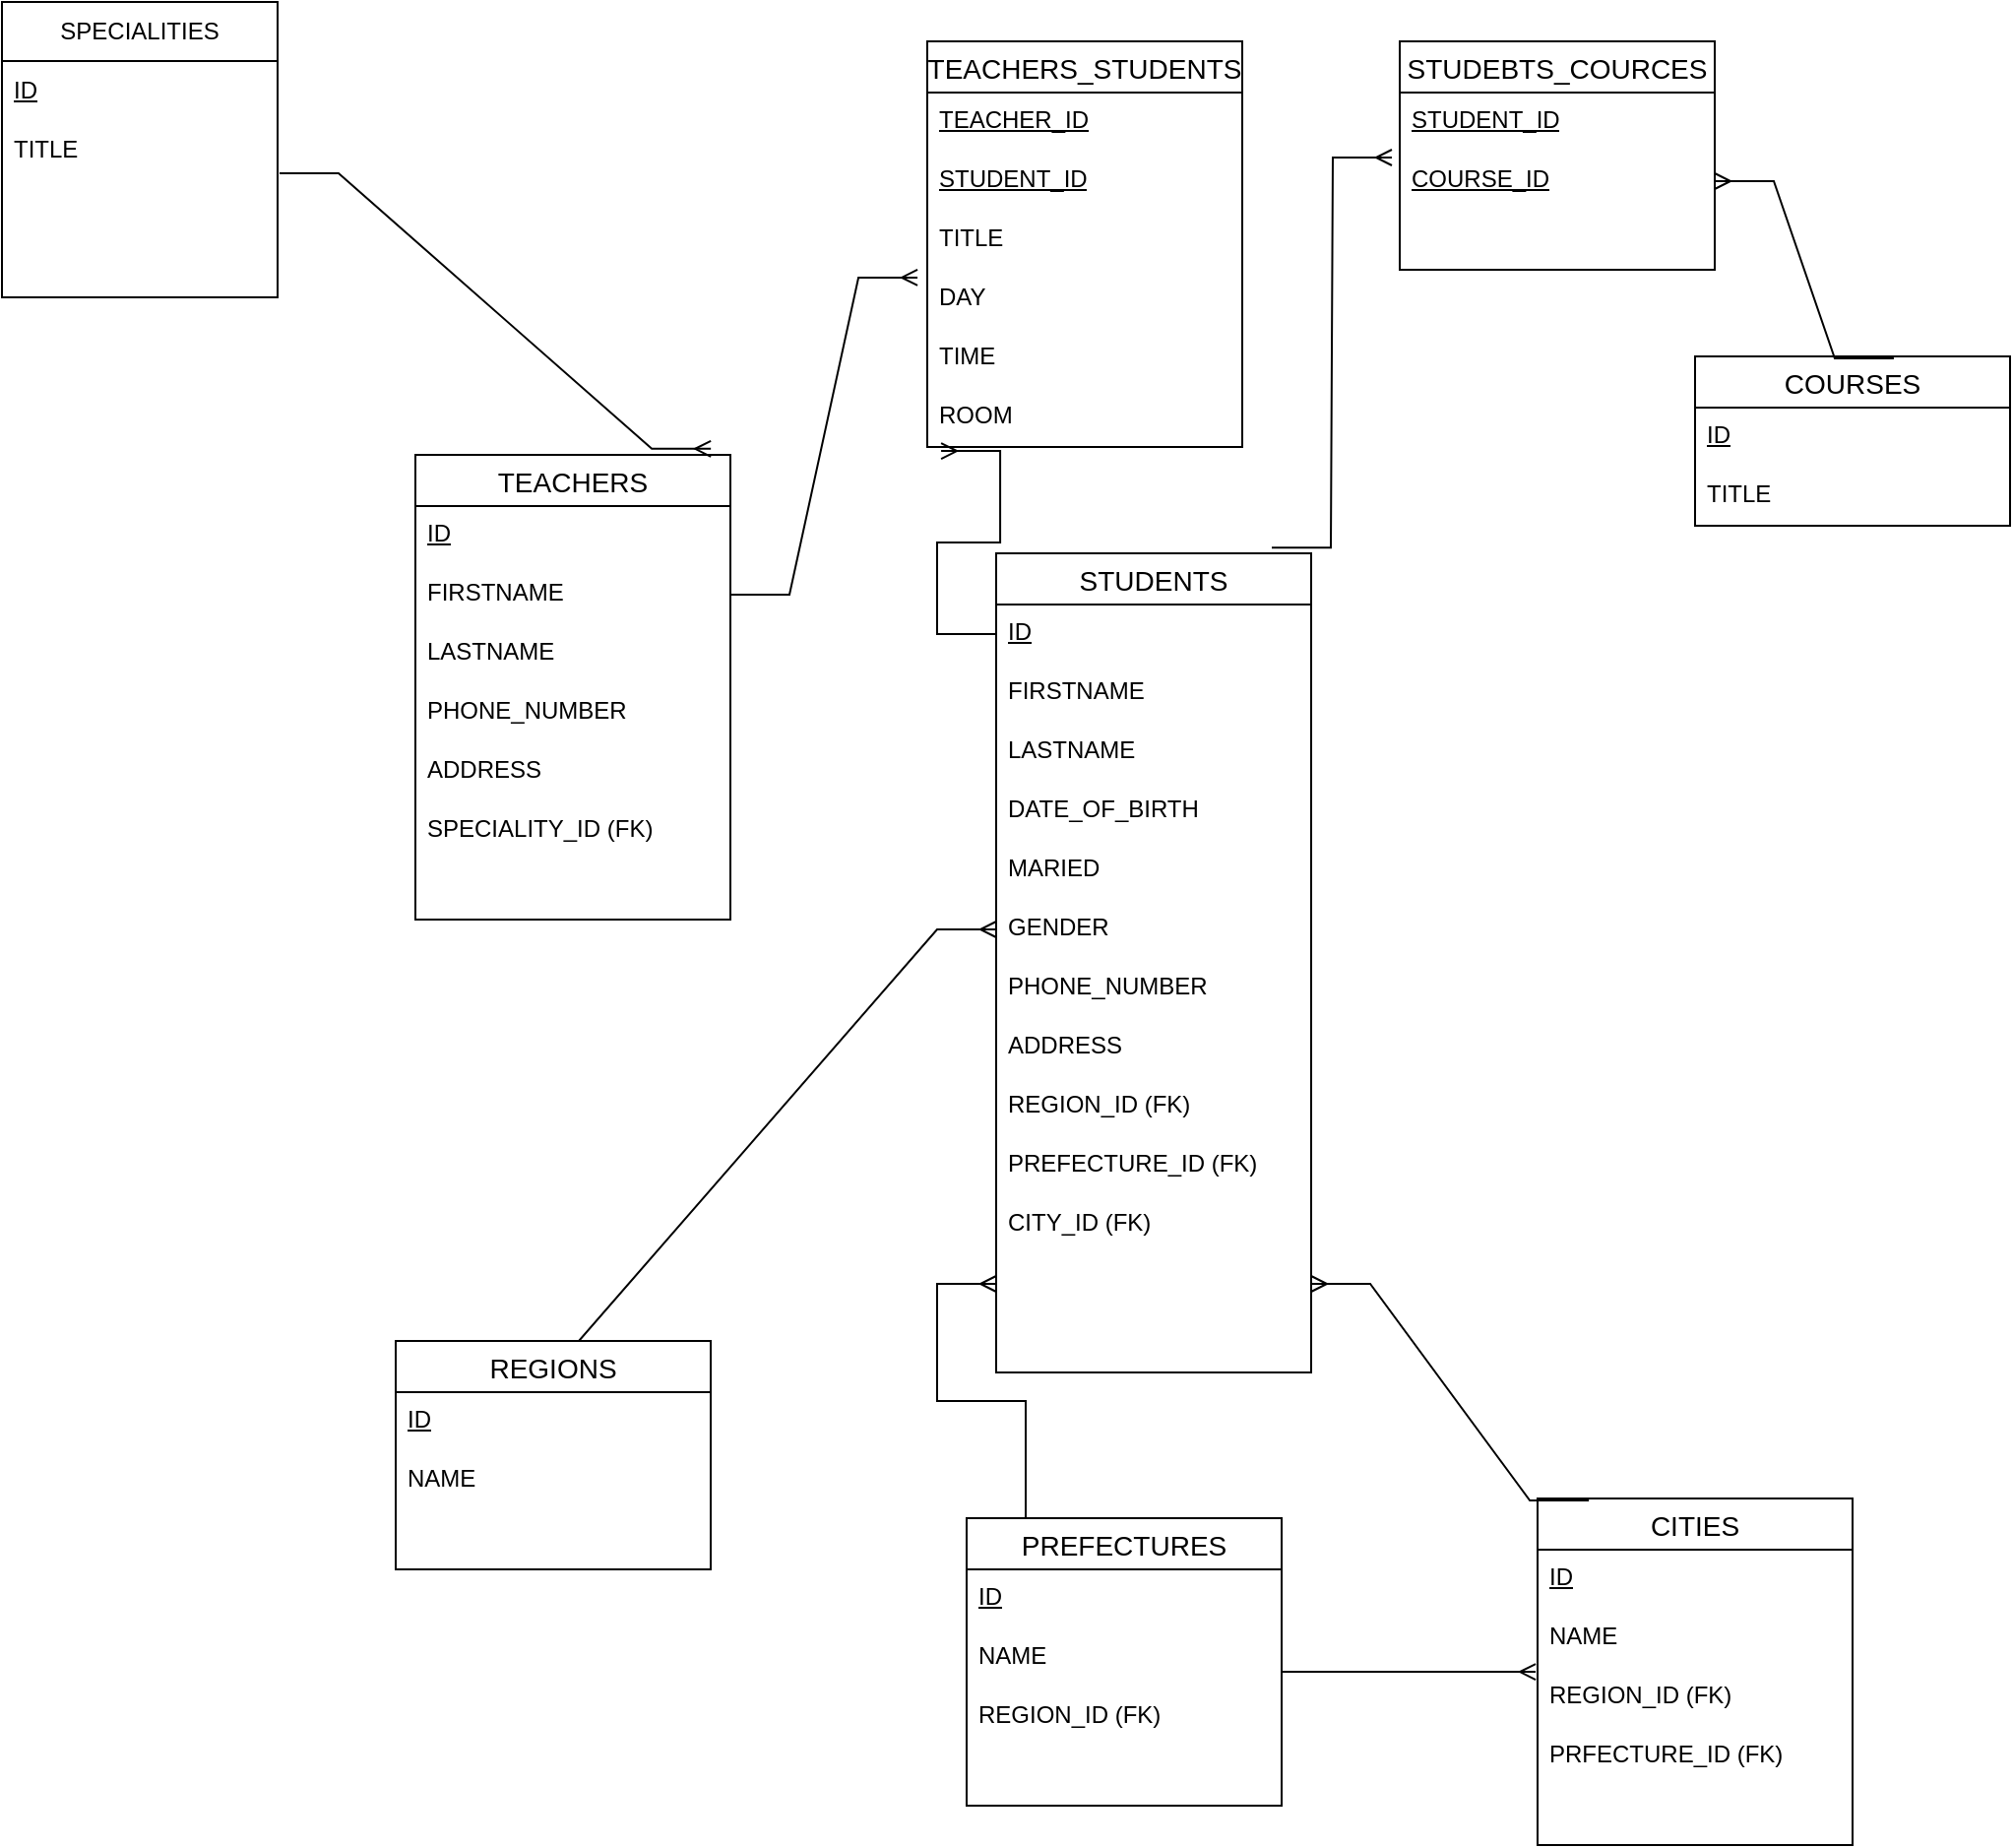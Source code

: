 <mxfile version="22.0.6" type="device">
  <diagram id="R2lEEEUBdFMjLlhIrx00" name="Page-1">
    <mxGraphModel dx="1741" dy="683" grid="1" gridSize="10" guides="1" tooltips="1" connect="1" arrows="1" fold="1" page="1" pageScale="1" pageWidth="850" pageHeight="1100" math="0" shadow="0" extFonts="Permanent Marker^https://fonts.googleapis.com/css?family=Permanent+Marker">
      <root>
        <mxCell id="0" />
        <mxCell id="1" parent="0" />
        <mxCell id="N2UGkmuNQPZ0LZH5UQJK-1" value="SPECIALITIES" style="swimlane;fontStyle=0;childLayout=stackLayout;horizontal=1;startSize=30;horizontalStack=0;resizeParent=1;resizeParentMax=0;resizeLast=0;collapsible=1;marginBottom=0;whiteSpace=wrap;html=1;" vertex="1" parent="1">
          <mxGeometry x="-160" y="30" width="140" height="150" as="geometry" />
        </mxCell>
        <mxCell id="N2UGkmuNQPZ0LZH5UQJK-2" value="&lt;u&gt;ID&lt;/u&gt;" style="text;strokeColor=none;fillColor=none;align=left;verticalAlign=middle;spacingLeft=4;spacingRight=4;overflow=hidden;points=[[0,0.5],[1,0.5]];portConstraint=eastwest;rotatable=0;whiteSpace=wrap;html=1;" vertex="1" parent="N2UGkmuNQPZ0LZH5UQJK-1">
          <mxGeometry y="30" width="140" height="30" as="geometry" />
        </mxCell>
        <mxCell id="N2UGkmuNQPZ0LZH5UQJK-3" value="TITLE" style="text;strokeColor=none;fillColor=none;align=left;verticalAlign=middle;spacingLeft=4;spacingRight=4;overflow=hidden;points=[[0,0.5],[1,0.5]];portConstraint=eastwest;rotatable=0;whiteSpace=wrap;html=1;" vertex="1" parent="N2UGkmuNQPZ0LZH5UQJK-1">
          <mxGeometry y="60" width="140" height="30" as="geometry" />
        </mxCell>
        <mxCell id="N2UGkmuNQPZ0LZH5UQJK-5" style="text;strokeColor=none;fillColor=none;align=left;verticalAlign=middle;spacingLeft=4;spacingRight=4;overflow=hidden;points=[[0,0.5],[1,0.5]];portConstraint=eastwest;rotatable=0;whiteSpace=wrap;html=1;" vertex="1" parent="N2UGkmuNQPZ0LZH5UQJK-1">
          <mxGeometry y="90" width="140" height="30" as="geometry" />
        </mxCell>
        <mxCell id="N2UGkmuNQPZ0LZH5UQJK-6" style="text;strokeColor=none;fillColor=none;align=left;verticalAlign=middle;spacingLeft=4;spacingRight=4;overflow=hidden;points=[[0,0.5],[1,0.5]];portConstraint=eastwest;rotatable=0;whiteSpace=wrap;html=1;" vertex="1" parent="N2UGkmuNQPZ0LZH5UQJK-1">
          <mxGeometry y="120" width="140" height="30" as="geometry" />
        </mxCell>
        <mxCell id="N2UGkmuNQPZ0LZH5UQJK-8" value="TEACHERS" style="swimlane;fontStyle=0;childLayout=stackLayout;horizontal=1;startSize=26;horizontalStack=0;resizeParent=1;resizeParentMax=0;resizeLast=0;collapsible=1;marginBottom=0;align=center;fontSize=14;" vertex="1" parent="1">
          <mxGeometry x="50" y="260" width="160" height="236" as="geometry" />
        </mxCell>
        <mxCell id="N2UGkmuNQPZ0LZH5UQJK-10" value="&lt;u&gt;ID&lt;/u&gt;" style="text;strokeColor=none;fillColor=none;spacingLeft=4;spacingRight=4;overflow=hidden;rotatable=0;points=[[0,0.5],[1,0.5]];portConstraint=eastwest;fontSize=12;whiteSpace=wrap;html=1;" vertex="1" parent="N2UGkmuNQPZ0LZH5UQJK-8">
          <mxGeometry y="26" width="160" height="30" as="geometry" />
        </mxCell>
        <mxCell id="N2UGkmuNQPZ0LZH5UQJK-16" value="FIRSTNAME" style="text;strokeColor=none;fillColor=none;spacingLeft=4;spacingRight=4;overflow=hidden;rotatable=0;points=[[0,0.5],[1,0.5]];portConstraint=eastwest;fontSize=12;whiteSpace=wrap;html=1;" vertex="1" parent="N2UGkmuNQPZ0LZH5UQJK-8">
          <mxGeometry y="56" width="160" height="30" as="geometry" />
        </mxCell>
        <mxCell id="N2UGkmuNQPZ0LZH5UQJK-11" value="LASTNAME" style="text;strokeColor=none;fillColor=none;spacingLeft=4;spacingRight=4;overflow=hidden;rotatable=0;points=[[0,0.5],[1,0.5]];portConstraint=eastwest;fontSize=12;whiteSpace=wrap;html=1;" vertex="1" parent="N2UGkmuNQPZ0LZH5UQJK-8">
          <mxGeometry y="86" width="160" height="30" as="geometry" />
        </mxCell>
        <mxCell id="N2UGkmuNQPZ0LZH5UQJK-12" value="PHONE_NUMBER" style="text;strokeColor=none;fillColor=none;spacingLeft=4;spacingRight=4;overflow=hidden;rotatable=0;points=[[0,0.5],[1,0.5]];portConstraint=eastwest;fontSize=12;whiteSpace=wrap;html=1;" vertex="1" parent="N2UGkmuNQPZ0LZH5UQJK-8">
          <mxGeometry y="116" width="160" height="30" as="geometry" />
        </mxCell>
        <mxCell id="N2UGkmuNQPZ0LZH5UQJK-13" value="ADDRESS" style="text;strokeColor=none;fillColor=none;spacingLeft=4;spacingRight=4;overflow=hidden;rotatable=0;points=[[0,0.5],[1,0.5]];portConstraint=eastwest;fontSize=12;whiteSpace=wrap;html=1;" vertex="1" parent="N2UGkmuNQPZ0LZH5UQJK-8">
          <mxGeometry y="146" width="160" height="30" as="geometry" />
        </mxCell>
        <mxCell id="N2UGkmuNQPZ0LZH5UQJK-14" value="SPECIALITY_ID (FK)" style="text;strokeColor=none;fillColor=none;spacingLeft=4;spacingRight=4;overflow=hidden;rotatable=0;points=[[0,0.5],[1,0.5]];portConstraint=eastwest;fontSize=12;whiteSpace=wrap;html=1;" vertex="1" parent="N2UGkmuNQPZ0LZH5UQJK-8">
          <mxGeometry y="176" width="160" height="30" as="geometry" />
        </mxCell>
        <mxCell id="N2UGkmuNQPZ0LZH5UQJK-15" style="text;strokeColor=none;fillColor=none;spacingLeft=4;spacingRight=4;overflow=hidden;rotatable=0;points=[[0,0.5],[1,0.5]];portConstraint=eastwest;fontSize=12;whiteSpace=wrap;html=1;" vertex="1" parent="N2UGkmuNQPZ0LZH5UQJK-8">
          <mxGeometry y="206" width="160" height="30" as="geometry" />
        </mxCell>
        <mxCell id="N2UGkmuNQPZ0LZH5UQJK-18" value="TEACHERS_STUDENTS" style="swimlane;fontStyle=0;childLayout=stackLayout;horizontal=1;startSize=26;horizontalStack=0;resizeParent=1;resizeParentMax=0;resizeLast=0;collapsible=1;marginBottom=0;align=center;fontSize=14;" vertex="1" parent="1">
          <mxGeometry x="310" y="50" width="160" height="206" as="geometry" />
        </mxCell>
        <mxCell id="N2UGkmuNQPZ0LZH5UQJK-19" value="&lt;u&gt;TEACHER_ID&lt;/u&gt;" style="text;strokeColor=none;fillColor=none;spacingLeft=4;spacingRight=4;overflow=hidden;rotatable=0;points=[[0,0.5],[1,0.5]];portConstraint=eastwest;fontSize=12;whiteSpace=wrap;html=1;" vertex="1" parent="N2UGkmuNQPZ0LZH5UQJK-18">
          <mxGeometry y="26" width="160" height="30" as="geometry" />
        </mxCell>
        <mxCell id="N2UGkmuNQPZ0LZH5UQJK-20" value="&lt;u&gt;STUDENT_ID&lt;/u&gt;" style="text;strokeColor=none;fillColor=none;spacingLeft=4;spacingRight=4;overflow=hidden;rotatable=0;points=[[0,0.5],[1,0.5]];portConstraint=eastwest;fontSize=12;whiteSpace=wrap;html=1;" vertex="1" parent="N2UGkmuNQPZ0LZH5UQJK-18">
          <mxGeometry y="56" width="160" height="30" as="geometry" />
        </mxCell>
        <mxCell id="N2UGkmuNQPZ0LZH5UQJK-26" value="TITLE" style="text;strokeColor=none;fillColor=none;spacingLeft=4;spacingRight=4;overflow=hidden;rotatable=0;points=[[0,0.5],[1,0.5]];portConstraint=eastwest;fontSize=12;whiteSpace=wrap;html=1;" vertex="1" parent="N2UGkmuNQPZ0LZH5UQJK-18">
          <mxGeometry y="86" width="160" height="30" as="geometry" />
        </mxCell>
        <mxCell id="N2UGkmuNQPZ0LZH5UQJK-25" value="DAY" style="text;strokeColor=none;fillColor=none;spacingLeft=4;spacingRight=4;overflow=hidden;rotatable=0;points=[[0,0.5],[1,0.5]];portConstraint=eastwest;fontSize=12;whiteSpace=wrap;html=1;" vertex="1" parent="N2UGkmuNQPZ0LZH5UQJK-18">
          <mxGeometry y="116" width="160" height="30" as="geometry" />
        </mxCell>
        <mxCell id="N2UGkmuNQPZ0LZH5UQJK-24" value="TIME" style="text;strokeColor=none;fillColor=none;spacingLeft=4;spacingRight=4;overflow=hidden;rotatable=0;points=[[0,0.5],[1,0.5]];portConstraint=eastwest;fontSize=12;whiteSpace=wrap;html=1;" vertex="1" parent="N2UGkmuNQPZ0LZH5UQJK-18">
          <mxGeometry y="146" width="160" height="30" as="geometry" />
        </mxCell>
        <mxCell id="N2UGkmuNQPZ0LZH5UQJK-23" value="ROOM" style="text;strokeColor=none;fillColor=none;spacingLeft=4;spacingRight=4;overflow=hidden;rotatable=0;points=[[0,0.5],[1,0.5]];portConstraint=eastwest;fontSize=12;whiteSpace=wrap;html=1;" vertex="1" parent="N2UGkmuNQPZ0LZH5UQJK-18">
          <mxGeometry y="176" width="160" height="30" as="geometry" />
        </mxCell>
        <mxCell id="N2UGkmuNQPZ0LZH5UQJK-28" value="STUDENTS" style="swimlane;fontStyle=0;childLayout=stackLayout;horizontal=1;startSize=26;horizontalStack=0;resizeParent=1;resizeParentMax=0;resizeLast=0;collapsible=1;marginBottom=0;align=center;fontSize=14;" vertex="1" parent="1">
          <mxGeometry x="345" y="310" width="160" height="416" as="geometry" />
        </mxCell>
        <mxCell id="N2UGkmuNQPZ0LZH5UQJK-29" value="&lt;u&gt;ID&lt;/u&gt;" style="text;strokeColor=none;fillColor=none;spacingLeft=4;spacingRight=4;overflow=hidden;rotatable=0;points=[[0,0.5],[1,0.5]];portConstraint=eastwest;fontSize=12;whiteSpace=wrap;html=1;" vertex="1" parent="N2UGkmuNQPZ0LZH5UQJK-28">
          <mxGeometry y="26" width="160" height="30" as="geometry" />
        </mxCell>
        <mxCell id="N2UGkmuNQPZ0LZH5UQJK-30" value="FIRSTNAME" style="text;strokeColor=none;fillColor=none;spacingLeft=4;spacingRight=4;overflow=hidden;rotatable=0;points=[[0,0.5],[1,0.5]];portConstraint=eastwest;fontSize=12;whiteSpace=wrap;html=1;" vertex="1" parent="N2UGkmuNQPZ0LZH5UQJK-28">
          <mxGeometry y="56" width="160" height="30" as="geometry" />
        </mxCell>
        <mxCell id="N2UGkmuNQPZ0LZH5UQJK-31" value="LASTNAME" style="text;strokeColor=none;fillColor=none;spacingLeft=4;spacingRight=4;overflow=hidden;rotatable=0;points=[[0,0.5],[1,0.5]];portConstraint=eastwest;fontSize=12;whiteSpace=wrap;html=1;" vertex="1" parent="N2UGkmuNQPZ0LZH5UQJK-28">
          <mxGeometry y="86" width="160" height="30" as="geometry" />
        </mxCell>
        <mxCell id="N2UGkmuNQPZ0LZH5UQJK-37" value="DATE_OF_BIRTH&lt;br&gt;&lt;br&gt;" style="text;strokeColor=none;fillColor=none;spacingLeft=4;spacingRight=4;overflow=hidden;rotatable=0;points=[[0,0.5],[1,0.5]];portConstraint=eastwest;fontSize=12;whiteSpace=wrap;html=1;" vertex="1" parent="N2UGkmuNQPZ0LZH5UQJK-28">
          <mxGeometry y="116" width="160" height="30" as="geometry" />
        </mxCell>
        <mxCell id="N2UGkmuNQPZ0LZH5UQJK-36" value="MARIED" style="text;strokeColor=none;fillColor=none;spacingLeft=4;spacingRight=4;overflow=hidden;rotatable=0;points=[[0,0.5],[1,0.5]];portConstraint=eastwest;fontSize=12;whiteSpace=wrap;html=1;" vertex="1" parent="N2UGkmuNQPZ0LZH5UQJK-28">
          <mxGeometry y="146" width="160" height="30" as="geometry" />
        </mxCell>
        <mxCell id="N2UGkmuNQPZ0LZH5UQJK-35" value="GENDER&lt;span style=&quot;white-space: pre;&quot;&gt;&#x9;&lt;/span&gt;" style="text;strokeColor=none;fillColor=none;spacingLeft=4;spacingRight=4;overflow=hidden;rotatable=0;points=[[0,0.5],[1,0.5]];portConstraint=eastwest;fontSize=12;whiteSpace=wrap;html=1;" vertex="1" parent="N2UGkmuNQPZ0LZH5UQJK-28">
          <mxGeometry y="176" width="160" height="30" as="geometry" />
        </mxCell>
        <mxCell id="N2UGkmuNQPZ0LZH5UQJK-34" value="PHONE_NUMBER" style="text;strokeColor=none;fillColor=none;spacingLeft=4;spacingRight=4;overflow=hidden;rotatable=0;points=[[0,0.5],[1,0.5]];portConstraint=eastwest;fontSize=12;whiteSpace=wrap;html=1;" vertex="1" parent="N2UGkmuNQPZ0LZH5UQJK-28">
          <mxGeometry y="206" width="160" height="30" as="geometry" />
        </mxCell>
        <mxCell id="N2UGkmuNQPZ0LZH5UQJK-33" value="ADDRESS" style="text;strokeColor=none;fillColor=none;spacingLeft=4;spacingRight=4;overflow=hidden;rotatable=0;points=[[0,0.5],[1,0.5]];portConstraint=eastwest;fontSize=12;whiteSpace=wrap;html=1;" vertex="1" parent="N2UGkmuNQPZ0LZH5UQJK-28">
          <mxGeometry y="236" width="160" height="30" as="geometry" />
        </mxCell>
        <mxCell id="N2UGkmuNQPZ0LZH5UQJK-32" value="REGION_ID (FK)" style="text;strokeColor=none;fillColor=none;spacingLeft=4;spacingRight=4;overflow=hidden;rotatable=0;points=[[0,0.5],[1,0.5]];portConstraint=eastwest;fontSize=12;whiteSpace=wrap;html=1;" vertex="1" parent="N2UGkmuNQPZ0LZH5UQJK-28">
          <mxGeometry y="266" width="160" height="30" as="geometry" />
        </mxCell>
        <mxCell id="N2UGkmuNQPZ0LZH5UQJK-41" value="PREFECTURE_ID (FK)" style="text;strokeColor=none;fillColor=none;spacingLeft=4;spacingRight=4;overflow=hidden;rotatable=0;points=[[0,0.5],[1,0.5]];portConstraint=eastwest;fontSize=12;whiteSpace=wrap;html=1;" vertex="1" parent="N2UGkmuNQPZ0LZH5UQJK-28">
          <mxGeometry y="296" width="160" height="30" as="geometry" />
        </mxCell>
        <mxCell id="N2UGkmuNQPZ0LZH5UQJK-40" value="CITY_ID (FK)" style="text;strokeColor=none;fillColor=none;spacingLeft=4;spacingRight=4;overflow=hidden;rotatable=0;points=[[0,0.5],[1,0.5]];portConstraint=eastwest;fontSize=12;whiteSpace=wrap;html=1;" vertex="1" parent="N2UGkmuNQPZ0LZH5UQJK-28">
          <mxGeometry y="326" width="160" height="30" as="geometry" />
        </mxCell>
        <mxCell id="N2UGkmuNQPZ0LZH5UQJK-39" style="text;strokeColor=none;fillColor=none;spacingLeft=4;spacingRight=4;overflow=hidden;rotatable=0;points=[[0,0.5],[1,0.5]];portConstraint=eastwest;fontSize=12;whiteSpace=wrap;html=1;" vertex="1" parent="N2UGkmuNQPZ0LZH5UQJK-28">
          <mxGeometry y="356" width="160" height="30" as="geometry" />
        </mxCell>
        <mxCell id="N2UGkmuNQPZ0LZH5UQJK-38" style="text;strokeColor=none;fillColor=none;spacingLeft=4;spacingRight=4;overflow=hidden;rotatable=0;points=[[0,0.5],[1,0.5]];portConstraint=eastwest;fontSize=12;whiteSpace=wrap;html=1;" vertex="1" parent="N2UGkmuNQPZ0LZH5UQJK-28">
          <mxGeometry y="386" width="160" height="30" as="geometry" />
        </mxCell>
        <mxCell id="N2UGkmuNQPZ0LZH5UQJK-50" value="STUDEBTS_COURCES" style="swimlane;fontStyle=0;childLayout=stackLayout;horizontal=1;startSize=26;horizontalStack=0;resizeParent=1;resizeParentMax=0;resizeLast=0;collapsible=1;marginBottom=0;align=center;fontSize=14;" vertex="1" parent="1">
          <mxGeometry x="550" y="50" width="160" height="116" as="geometry" />
        </mxCell>
        <mxCell id="N2UGkmuNQPZ0LZH5UQJK-51" value="&lt;u&gt;STUDENT_ID&lt;/u&gt;" style="text;strokeColor=none;fillColor=none;spacingLeft=4;spacingRight=4;overflow=hidden;rotatable=0;points=[[0,0.5],[1,0.5]];portConstraint=eastwest;fontSize=12;whiteSpace=wrap;html=1;" vertex="1" parent="N2UGkmuNQPZ0LZH5UQJK-50">
          <mxGeometry y="26" width="160" height="30" as="geometry" />
        </mxCell>
        <mxCell id="N2UGkmuNQPZ0LZH5UQJK-52" value="&lt;u&gt;COURSE_ID&lt;/u&gt;" style="text;strokeColor=none;fillColor=none;spacingLeft=4;spacingRight=4;overflow=hidden;rotatable=0;points=[[0,0.5],[1,0.5]];portConstraint=eastwest;fontSize=12;whiteSpace=wrap;html=1;" vertex="1" parent="N2UGkmuNQPZ0LZH5UQJK-50">
          <mxGeometry y="56" width="160" height="30" as="geometry" />
        </mxCell>
        <mxCell id="N2UGkmuNQPZ0LZH5UQJK-55" style="text;strokeColor=none;fillColor=none;spacingLeft=4;spacingRight=4;overflow=hidden;rotatable=0;points=[[0,0.5],[1,0.5]];portConstraint=eastwest;fontSize=12;whiteSpace=wrap;html=1;" vertex="1" parent="N2UGkmuNQPZ0LZH5UQJK-50">
          <mxGeometry y="86" width="160" height="30" as="geometry" />
        </mxCell>
        <mxCell id="N2UGkmuNQPZ0LZH5UQJK-56" value="COURSES" style="swimlane;fontStyle=0;childLayout=stackLayout;horizontal=1;startSize=26;horizontalStack=0;resizeParent=1;resizeParentMax=0;resizeLast=0;collapsible=1;marginBottom=0;align=center;fontSize=14;" vertex="1" parent="1">
          <mxGeometry x="700" y="210" width="160" height="86" as="geometry" />
        </mxCell>
        <mxCell id="N2UGkmuNQPZ0LZH5UQJK-57" value="&lt;u&gt;ID&lt;/u&gt;" style="text;strokeColor=none;fillColor=none;spacingLeft=4;spacingRight=4;overflow=hidden;rotatable=0;points=[[0,0.5],[1,0.5]];portConstraint=eastwest;fontSize=12;whiteSpace=wrap;html=1;" vertex="1" parent="N2UGkmuNQPZ0LZH5UQJK-56">
          <mxGeometry y="26" width="160" height="30" as="geometry" />
        </mxCell>
        <mxCell id="N2UGkmuNQPZ0LZH5UQJK-58" value="TITLE" style="text;strokeColor=none;fillColor=none;spacingLeft=4;spacingRight=4;overflow=hidden;rotatable=0;points=[[0,0.5],[1,0.5]];portConstraint=eastwest;fontSize=12;whiteSpace=wrap;html=1;" vertex="1" parent="N2UGkmuNQPZ0LZH5UQJK-56">
          <mxGeometry y="56" width="160" height="30" as="geometry" />
        </mxCell>
        <mxCell id="N2UGkmuNQPZ0LZH5UQJK-61" value="CITIES" style="swimlane;fontStyle=0;childLayout=stackLayout;horizontal=1;startSize=26;horizontalStack=0;resizeParent=1;resizeParentMax=0;resizeLast=0;collapsible=1;marginBottom=0;align=center;fontSize=14;" vertex="1" parent="1">
          <mxGeometry x="620" y="790" width="160" height="176" as="geometry" />
        </mxCell>
        <mxCell id="N2UGkmuNQPZ0LZH5UQJK-62" value="&lt;u&gt;ID&lt;/u&gt;" style="text;strokeColor=none;fillColor=none;spacingLeft=4;spacingRight=4;overflow=hidden;rotatable=0;points=[[0,0.5],[1,0.5]];portConstraint=eastwest;fontSize=12;whiteSpace=wrap;html=1;" vertex="1" parent="N2UGkmuNQPZ0LZH5UQJK-61">
          <mxGeometry y="26" width="160" height="30" as="geometry" />
        </mxCell>
        <mxCell id="N2UGkmuNQPZ0LZH5UQJK-63" value="NAME" style="text;strokeColor=none;fillColor=none;spacingLeft=4;spacingRight=4;overflow=hidden;rotatable=0;points=[[0,0.5],[1,0.5]];portConstraint=eastwest;fontSize=12;whiteSpace=wrap;html=1;" vertex="1" parent="N2UGkmuNQPZ0LZH5UQJK-61">
          <mxGeometry y="56" width="160" height="30" as="geometry" />
        </mxCell>
        <mxCell id="N2UGkmuNQPZ0LZH5UQJK-64" value="REGION_ID (FK)" style="text;strokeColor=none;fillColor=none;spacingLeft=4;spacingRight=4;overflow=hidden;rotatable=0;points=[[0,0.5],[1,0.5]];portConstraint=eastwest;fontSize=12;whiteSpace=wrap;html=1;" vertex="1" parent="N2UGkmuNQPZ0LZH5UQJK-61">
          <mxGeometry y="86" width="160" height="30" as="geometry" />
        </mxCell>
        <mxCell id="N2UGkmuNQPZ0LZH5UQJK-66" value="PRFECTURE_ID (FK)" style="text;strokeColor=none;fillColor=none;spacingLeft=4;spacingRight=4;overflow=hidden;rotatable=0;points=[[0,0.5],[1,0.5]];portConstraint=eastwest;fontSize=12;whiteSpace=wrap;html=1;" vertex="1" parent="N2UGkmuNQPZ0LZH5UQJK-61">
          <mxGeometry y="116" width="160" height="30" as="geometry" />
        </mxCell>
        <mxCell id="N2UGkmuNQPZ0LZH5UQJK-65" style="text;strokeColor=none;fillColor=none;spacingLeft=4;spacingRight=4;overflow=hidden;rotatable=0;points=[[0,0.5],[1,0.5]];portConstraint=eastwest;fontSize=12;whiteSpace=wrap;html=1;" vertex="1" parent="N2UGkmuNQPZ0LZH5UQJK-61">
          <mxGeometry y="146" width="160" height="30" as="geometry" />
        </mxCell>
        <mxCell id="N2UGkmuNQPZ0LZH5UQJK-67" value="PREFECTURES" style="swimlane;fontStyle=0;childLayout=stackLayout;horizontal=1;startSize=26;horizontalStack=0;resizeParent=1;resizeParentMax=0;resizeLast=0;collapsible=1;marginBottom=0;align=center;fontSize=14;" vertex="1" parent="1">
          <mxGeometry x="330" y="800" width="160" height="146" as="geometry" />
        </mxCell>
        <mxCell id="N2UGkmuNQPZ0LZH5UQJK-68" value="&lt;u&gt;ID&lt;/u&gt;" style="text;strokeColor=none;fillColor=none;spacingLeft=4;spacingRight=4;overflow=hidden;rotatable=0;points=[[0,0.5],[1,0.5]];portConstraint=eastwest;fontSize=12;whiteSpace=wrap;html=1;" vertex="1" parent="N2UGkmuNQPZ0LZH5UQJK-67">
          <mxGeometry y="26" width="160" height="30" as="geometry" />
        </mxCell>
        <mxCell id="N2UGkmuNQPZ0LZH5UQJK-69" value="NAME" style="text;strokeColor=none;fillColor=none;spacingLeft=4;spacingRight=4;overflow=hidden;rotatable=0;points=[[0,0.5],[1,0.5]];portConstraint=eastwest;fontSize=12;whiteSpace=wrap;html=1;" vertex="1" parent="N2UGkmuNQPZ0LZH5UQJK-67">
          <mxGeometry y="56" width="160" height="30" as="geometry" />
        </mxCell>
        <mxCell id="N2UGkmuNQPZ0LZH5UQJK-80" value="REGION_ID (FK)" style="text;strokeColor=none;fillColor=none;spacingLeft=4;spacingRight=4;overflow=hidden;rotatable=0;points=[[0,0.5],[1,0.5]];portConstraint=eastwest;fontSize=12;whiteSpace=wrap;html=1;" vertex="1" parent="N2UGkmuNQPZ0LZH5UQJK-67">
          <mxGeometry y="86" width="160" height="30" as="geometry" />
        </mxCell>
        <mxCell id="N2UGkmuNQPZ0LZH5UQJK-81" style="text;strokeColor=none;fillColor=none;spacingLeft=4;spacingRight=4;overflow=hidden;rotatable=0;points=[[0,0.5],[1,0.5]];portConstraint=eastwest;fontSize=12;whiteSpace=wrap;html=1;" vertex="1" parent="N2UGkmuNQPZ0LZH5UQJK-67">
          <mxGeometry y="116" width="160" height="30" as="geometry" />
        </mxCell>
        <mxCell id="N2UGkmuNQPZ0LZH5UQJK-74" value="REGIONS" style="swimlane;fontStyle=0;childLayout=stackLayout;horizontal=1;startSize=26;horizontalStack=0;resizeParent=1;resizeParentMax=0;resizeLast=0;collapsible=1;marginBottom=0;align=center;fontSize=14;" vertex="1" parent="1">
          <mxGeometry x="40" y="710" width="160" height="116" as="geometry" />
        </mxCell>
        <mxCell id="N2UGkmuNQPZ0LZH5UQJK-75" value="&lt;u&gt;ID&lt;/u&gt;" style="text;strokeColor=none;fillColor=none;spacingLeft=4;spacingRight=4;overflow=hidden;rotatable=0;points=[[0,0.5],[1,0.5]];portConstraint=eastwest;fontSize=12;whiteSpace=wrap;html=1;" vertex="1" parent="N2UGkmuNQPZ0LZH5UQJK-74">
          <mxGeometry y="26" width="160" height="30" as="geometry" />
        </mxCell>
        <mxCell id="N2UGkmuNQPZ0LZH5UQJK-76" value="NAME" style="text;strokeColor=none;fillColor=none;spacingLeft=4;spacingRight=4;overflow=hidden;rotatable=0;points=[[0,0.5],[1,0.5]];portConstraint=eastwest;fontSize=12;whiteSpace=wrap;html=1;" vertex="1" parent="N2UGkmuNQPZ0LZH5UQJK-74">
          <mxGeometry y="56" width="160" height="30" as="geometry" />
        </mxCell>
        <mxCell id="N2UGkmuNQPZ0LZH5UQJK-78" style="text;strokeColor=none;fillColor=none;spacingLeft=4;spacingRight=4;overflow=hidden;rotatable=0;points=[[0,0.5],[1,0.5]];portConstraint=eastwest;fontSize=12;whiteSpace=wrap;html=1;" vertex="1" parent="N2UGkmuNQPZ0LZH5UQJK-74">
          <mxGeometry y="86" width="160" height="30" as="geometry" />
        </mxCell>
        <mxCell id="N2UGkmuNQPZ0LZH5UQJK-87" value="" style="edgeStyle=entityRelationEdgeStyle;fontSize=12;html=1;endArrow=ERmany;rounded=0;entryX=0;entryY=0.5;entryDx=0;entryDy=0;" edge="1" parent="1" target="N2UGkmuNQPZ0LZH5UQJK-39">
          <mxGeometry width="100" height="100" relative="1" as="geometry">
            <mxPoint x="330" y="800" as="sourcePoint" />
            <mxPoint x="440" y="780" as="targetPoint" />
          </mxGeometry>
        </mxCell>
        <mxCell id="N2UGkmuNQPZ0LZH5UQJK-88" value="" style="edgeStyle=entityRelationEdgeStyle;fontSize=12;html=1;endArrow=ERmany;rounded=0;entryX=-0.006;entryY=0.067;entryDx=0;entryDy=0;entryPerimeter=0;" edge="1" parent="1" target="N2UGkmuNQPZ0LZH5UQJK-64">
          <mxGeometry width="100" height="100" relative="1" as="geometry">
            <mxPoint x="490" y="878" as="sourcePoint" />
            <mxPoint x="440" y="780" as="targetPoint" />
          </mxGeometry>
        </mxCell>
        <mxCell id="N2UGkmuNQPZ0LZH5UQJK-89" value="" style="edgeStyle=entityRelationEdgeStyle;fontSize=12;html=1;endArrow=ERmany;rounded=0;entryX=1;entryY=0.5;entryDx=0;entryDy=0;exitX=0.163;exitY=0.006;exitDx=0;exitDy=0;exitPerimeter=0;" edge="1" parent="1" source="N2UGkmuNQPZ0LZH5UQJK-61" target="N2UGkmuNQPZ0LZH5UQJK-39">
          <mxGeometry width="100" height="100" relative="1" as="geometry">
            <mxPoint x="340" y="880" as="sourcePoint" />
            <mxPoint x="440" y="780" as="targetPoint" />
          </mxGeometry>
        </mxCell>
        <mxCell id="N2UGkmuNQPZ0LZH5UQJK-90" value="" style="edgeStyle=entityRelationEdgeStyle;fontSize=12;html=1;endArrow=ERmany;rounded=0;exitX=0.394;exitY=0;exitDx=0;exitDy=0;exitPerimeter=0;entryX=0;entryY=0.5;entryDx=0;entryDy=0;" edge="1" parent="1" source="N2UGkmuNQPZ0LZH5UQJK-74" target="N2UGkmuNQPZ0LZH5UQJK-35">
          <mxGeometry width="100" height="100" relative="1" as="geometry">
            <mxPoint x="340" y="480" as="sourcePoint" />
            <mxPoint x="440" y="380" as="targetPoint" />
          </mxGeometry>
        </mxCell>
        <mxCell id="N2UGkmuNQPZ0LZH5UQJK-91" value="" style="edgeStyle=entityRelationEdgeStyle;fontSize=12;html=1;endArrow=ERmany;rounded=0;entryX=1;entryY=0.5;entryDx=0;entryDy=0;exitX=0.631;exitY=0.012;exitDx=0;exitDy=0;exitPerimeter=0;" edge="1" parent="1" source="N2UGkmuNQPZ0LZH5UQJK-56" target="N2UGkmuNQPZ0LZH5UQJK-52">
          <mxGeometry width="100" height="100" relative="1" as="geometry">
            <mxPoint x="340" y="350" as="sourcePoint" />
            <mxPoint x="440" y="250" as="targetPoint" />
          </mxGeometry>
        </mxCell>
        <mxCell id="N2UGkmuNQPZ0LZH5UQJK-92" value="" style="edgeStyle=entityRelationEdgeStyle;fontSize=12;html=1;endArrow=ERmany;rounded=0;entryX=-0.025;entryY=0.1;entryDx=0;entryDy=0;entryPerimeter=0;exitX=0.875;exitY=-0.007;exitDx=0;exitDy=0;exitPerimeter=0;" edge="1" parent="1" source="N2UGkmuNQPZ0LZH5UQJK-28" target="N2UGkmuNQPZ0LZH5UQJK-52">
          <mxGeometry width="100" height="100" relative="1" as="geometry">
            <mxPoint x="340" y="350" as="sourcePoint" />
            <mxPoint x="440" y="250" as="targetPoint" />
          </mxGeometry>
        </mxCell>
        <mxCell id="N2UGkmuNQPZ0LZH5UQJK-93" value="" style="edgeStyle=entityRelationEdgeStyle;fontSize=12;html=1;endArrow=ERmany;rounded=0;entryX=0.044;entryY=1.067;entryDx=0;entryDy=0;entryPerimeter=0;exitX=0;exitY=0.5;exitDx=0;exitDy=0;" edge="1" parent="1" source="N2UGkmuNQPZ0LZH5UQJK-29" target="N2UGkmuNQPZ0LZH5UQJK-23">
          <mxGeometry width="100" height="100" relative="1" as="geometry">
            <mxPoint x="340" y="350" as="sourcePoint" />
            <mxPoint x="440" y="250" as="targetPoint" />
          </mxGeometry>
        </mxCell>
        <mxCell id="N2UGkmuNQPZ0LZH5UQJK-94" value="" style="edgeStyle=entityRelationEdgeStyle;fontSize=12;html=1;endArrow=ERmany;rounded=0;entryX=-0.031;entryY=0.133;entryDx=0;entryDy=0;entryPerimeter=0;exitX=1;exitY=0.5;exitDx=0;exitDy=0;" edge="1" parent="1" source="N2UGkmuNQPZ0LZH5UQJK-16" target="N2UGkmuNQPZ0LZH5UQJK-25">
          <mxGeometry width="100" height="100" relative="1" as="geometry">
            <mxPoint x="340" y="350" as="sourcePoint" />
            <mxPoint x="440" y="250" as="targetPoint" />
          </mxGeometry>
        </mxCell>
        <mxCell id="N2UGkmuNQPZ0LZH5UQJK-95" value="" style="edgeStyle=entityRelationEdgeStyle;fontSize=12;html=1;endArrow=ERmany;rounded=0;entryX=0.938;entryY=-0.013;entryDx=0;entryDy=0;exitX=1.007;exitY=-0.1;exitDx=0;exitDy=0;exitPerimeter=0;entryPerimeter=0;" edge="1" parent="1" source="N2UGkmuNQPZ0LZH5UQJK-5" target="N2UGkmuNQPZ0LZH5UQJK-8">
          <mxGeometry width="100" height="100" relative="1" as="geometry">
            <mxPoint x="440" y="250" as="sourcePoint" />
            <mxPoint x="220" y="260" as="targetPoint" />
          </mxGeometry>
        </mxCell>
      </root>
    </mxGraphModel>
  </diagram>
</mxfile>
